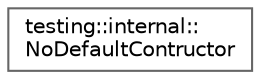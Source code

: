 digraph "Graphical Class Hierarchy"
{
 // LATEX_PDF_SIZE
  bgcolor="transparent";
  edge [fontname=Helvetica,fontsize=10,labelfontname=Helvetica,labelfontsize=10];
  node [fontname=Helvetica,fontsize=10,shape=box,height=0.2,width=0.4];
  rankdir="LR";
  Node0 [id="Node000000",label="testing::internal::\lNoDefaultContructor",height=0.2,width=0.4,color="grey40", fillcolor="white", style="filled",URL="$classtesting_1_1internal_1_1_no_default_contructor.html",tooltip=" "];
}
